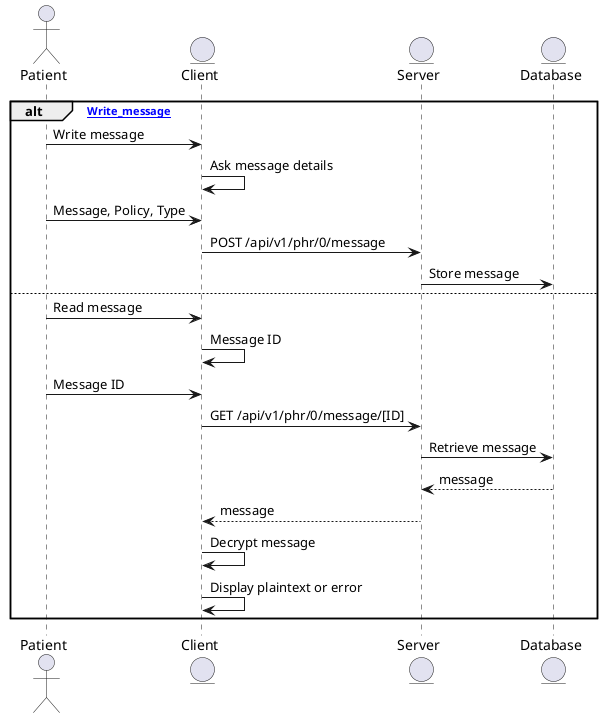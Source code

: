 @startuml Patient_Flow

actor Patient
entity Client
entity Server
entity Database

alt [Write_message]
    Patient -> Client : Write message
    Client -> Client : Ask message details
    Patient -> Client : Message, Policy, Type

    Client -> Server : POST /api/v1/phr/0/message
    Server -> Database : Store message
else
    Patient -> Client : Read message
    Client -> Client : Message ID
    Patient -> Client : Message ID

    Client -> Server : GET /api/v1/phr/0/message/[ID]
    Server -> Database : Retrieve message
    Database --> Server : message
    Server --> Client : message

    Client -> Client : Decrypt message
    Client -> Client : Display plaintext or error
end
@enduml